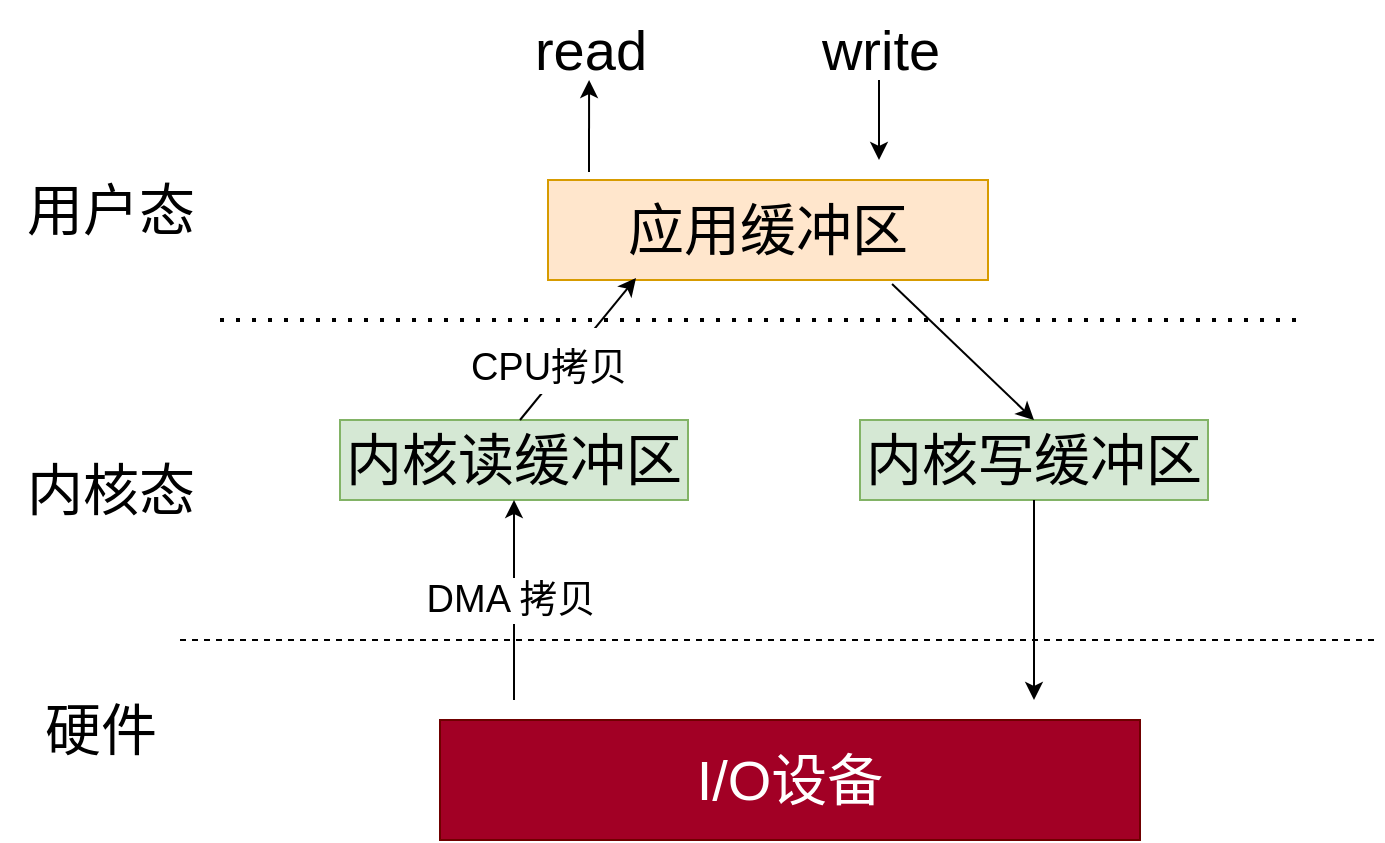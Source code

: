 <mxfile version="20.2.7" type="github">
  <diagram id="A7Xl9GSRfS3xajCnmNUP" name="第 1 页">
    <mxGraphModel dx="1207" dy="697" grid="1" gridSize="10" guides="1" tooltips="1" connect="1" arrows="1" fold="1" page="1" pageScale="1" pageWidth="827" pageHeight="1169" math="0" shadow="0">
      <root>
        <mxCell id="0" />
        <mxCell id="1" parent="0" />
        <mxCell id="AdcWI6jRrQontnfgMqDY-1" value="read" style="text;html=1;align=center;verticalAlign=middle;resizable=0;points=[];autosize=1;strokeColor=none;fillColor=none;fontSize=28;" vertex="1" parent="1">
          <mxGeometry x="285" y="160" width="80" height="50" as="geometry" />
        </mxCell>
        <mxCell id="AdcWI6jRrQontnfgMqDY-3" value="write" style="text;html=1;align=center;verticalAlign=middle;resizable=0;points=[];autosize=1;strokeColor=none;fillColor=none;fontSize=28;" vertex="1" parent="1">
          <mxGeometry x="430" y="160" width="80" height="50" as="geometry" />
        </mxCell>
        <mxCell id="AdcWI6jRrQontnfgMqDY-8" value="" style="endArrow=classic;html=1;rounded=0;fontSize=28;" edge="1" parent="1">
          <mxGeometry width="50" height="50" relative="1" as="geometry">
            <mxPoint x="469.5" y="200" as="sourcePoint" />
            <mxPoint x="469.5" y="240" as="targetPoint" />
          </mxGeometry>
        </mxCell>
        <mxCell id="AdcWI6jRrQontnfgMqDY-9" value="" style="endArrow=classic;html=1;rounded=0;fontSize=28;entryX=0.513;entryY=1.08;entryDx=0;entryDy=0;entryPerimeter=0;" edge="1" parent="1">
          <mxGeometry width="50" height="50" relative="1" as="geometry">
            <mxPoint x="324.5" y="246" as="sourcePoint" />
            <mxPoint x="324.54" y="200" as="targetPoint" />
          </mxGeometry>
        </mxCell>
        <mxCell id="AdcWI6jRrQontnfgMqDY-10" value="应用缓冲区" style="rounded=0;whiteSpace=wrap;html=1;fontSize=28;fillColor=#ffe6cc;strokeColor=#d79b00;" vertex="1" parent="1">
          <mxGeometry x="304" y="250" width="220" height="50" as="geometry" />
        </mxCell>
        <mxCell id="AdcWI6jRrQontnfgMqDY-11" value="" style="endArrow=none;dashed=1;html=1;dashPattern=1 3;strokeWidth=2;rounded=0;fontSize=28;" edge="1" parent="1">
          <mxGeometry width="50" height="50" relative="1" as="geometry">
            <mxPoint x="140" y="320" as="sourcePoint" />
            <mxPoint x="680" y="320" as="targetPoint" />
          </mxGeometry>
        </mxCell>
        <mxCell id="AdcWI6jRrQontnfgMqDY-12" value="用户态" style="text;html=1;align=center;verticalAlign=middle;resizable=0;points=[];autosize=1;strokeColor=none;fillColor=none;fontSize=28;" vertex="1" parent="1">
          <mxGeometry x="30" y="240" width="110" height="50" as="geometry" />
        </mxCell>
        <mxCell id="AdcWI6jRrQontnfgMqDY-13" value="内核读缓冲区" style="rounded=0;whiteSpace=wrap;html=1;fontSize=28;fillColor=#d5e8d4;strokeColor=#82b366;" vertex="1" parent="1">
          <mxGeometry x="200" y="370" width="174" height="40" as="geometry" />
        </mxCell>
        <mxCell id="AdcWI6jRrQontnfgMqDY-14" value="内核写缓冲区" style="rounded=0;whiteSpace=wrap;html=1;fontSize=28;fillColor=#d5e8d4;strokeColor=#82b366;" vertex="1" parent="1">
          <mxGeometry x="460" y="370" width="174" height="40" as="geometry" />
        </mxCell>
        <mxCell id="AdcWI6jRrQontnfgMqDY-16" value="" style="endArrow=none;dashed=1;html=1;rounded=0;fontSize=28;" edge="1" parent="1">
          <mxGeometry width="50" height="50" relative="1" as="geometry">
            <mxPoint x="120" y="480" as="sourcePoint" />
            <mxPoint x="720" y="480" as="targetPoint" />
          </mxGeometry>
        </mxCell>
        <mxCell id="AdcWI6jRrQontnfgMqDY-17" value="内核态" style="text;html=1;align=center;verticalAlign=middle;resizable=0;points=[];autosize=1;strokeColor=none;fillColor=none;fontSize=28;" vertex="1" parent="1">
          <mxGeometry x="30" y="380" width="110" height="50" as="geometry" />
        </mxCell>
        <mxCell id="AdcWI6jRrQontnfgMqDY-20" value="" style="endArrow=classic;html=1;rounded=0;fontSize=28;entryX=0.2;entryY=0.98;entryDx=0;entryDy=0;entryPerimeter=0;" edge="1" parent="1" target="AdcWI6jRrQontnfgMqDY-10">
          <mxGeometry width="50" height="50" relative="1" as="geometry">
            <mxPoint x="290" y="370" as="sourcePoint" />
            <mxPoint x="340" y="320" as="targetPoint" />
          </mxGeometry>
        </mxCell>
        <mxCell id="AdcWI6jRrQontnfgMqDY-26" value="&lt;font style=&quot;font-size: 19px;&quot;&gt;CPU拷贝&lt;/font&gt;" style="edgeLabel;html=1;align=center;verticalAlign=middle;resizable=0;points=[];fontSize=28;" vertex="1" connectable="0" parent="AdcWI6jRrQontnfgMqDY-20">
          <mxGeometry x="-0.391" y="2" relative="1" as="geometry">
            <mxPoint x="-2" y="-7" as="offset" />
          </mxGeometry>
        </mxCell>
        <mxCell id="AdcWI6jRrQontnfgMqDY-21" value="" style="endArrow=classic;html=1;rounded=0;fontSize=28;exitX=0.782;exitY=1.04;exitDx=0;exitDy=0;exitPerimeter=0;entryX=0.5;entryY=0;entryDx=0;entryDy=0;" edge="1" parent="1" source="AdcWI6jRrQontnfgMqDY-10" target="AdcWI6jRrQontnfgMqDY-14">
          <mxGeometry width="50" height="50" relative="1" as="geometry">
            <mxPoint x="390" y="380" as="sourcePoint" />
            <mxPoint x="540" y="360" as="targetPoint" />
          </mxGeometry>
        </mxCell>
        <mxCell id="AdcWI6jRrQontnfgMqDY-22" value="硬件" style="text;html=1;align=center;verticalAlign=middle;resizable=0;points=[];autosize=1;strokeColor=none;fillColor=none;fontSize=28;" vertex="1" parent="1">
          <mxGeometry x="40" y="500" width="80" height="50" as="geometry" />
        </mxCell>
        <mxCell id="AdcWI6jRrQontnfgMqDY-23" value="I/O设备" style="rounded=0;whiteSpace=wrap;html=1;fontSize=28;fillColor=#a20025;fontColor=#ffffff;strokeColor=#6F0000;" vertex="1" parent="1">
          <mxGeometry x="250" y="520" width="350" height="60" as="geometry" />
        </mxCell>
        <mxCell id="AdcWI6jRrQontnfgMqDY-24" value="" style="endArrow=classic;html=1;rounded=0;fontSize=28;entryX=0.5;entryY=1;entryDx=0;entryDy=0;" edge="1" parent="1" target="AdcWI6jRrQontnfgMqDY-13">
          <mxGeometry width="50" height="50" relative="1" as="geometry">
            <mxPoint x="287" y="510" as="sourcePoint" />
            <mxPoint x="320" y="450" as="targetPoint" />
          </mxGeometry>
        </mxCell>
        <mxCell id="AdcWI6jRrQontnfgMqDY-27" value="DMA 拷贝" style="edgeLabel;html=1;align=center;verticalAlign=middle;resizable=0;points=[];fontSize=19;" vertex="1" connectable="0" parent="AdcWI6jRrQontnfgMqDY-24">
          <mxGeometry x="0.26" y="2" relative="1" as="geometry">
            <mxPoint y="13" as="offset" />
          </mxGeometry>
        </mxCell>
        <mxCell id="AdcWI6jRrQontnfgMqDY-25" value="" style="endArrow=classic;html=1;rounded=0;fontSize=28;" edge="1" parent="1" source="AdcWI6jRrQontnfgMqDY-14">
          <mxGeometry width="50" height="50" relative="1" as="geometry">
            <mxPoint x="510" y="510" as="sourcePoint" />
            <mxPoint x="547" y="510" as="targetPoint" />
          </mxGeometry>
        </mxCell>
      </root>
    </mxGraphModel>
  </diagram>
</mxfile>

